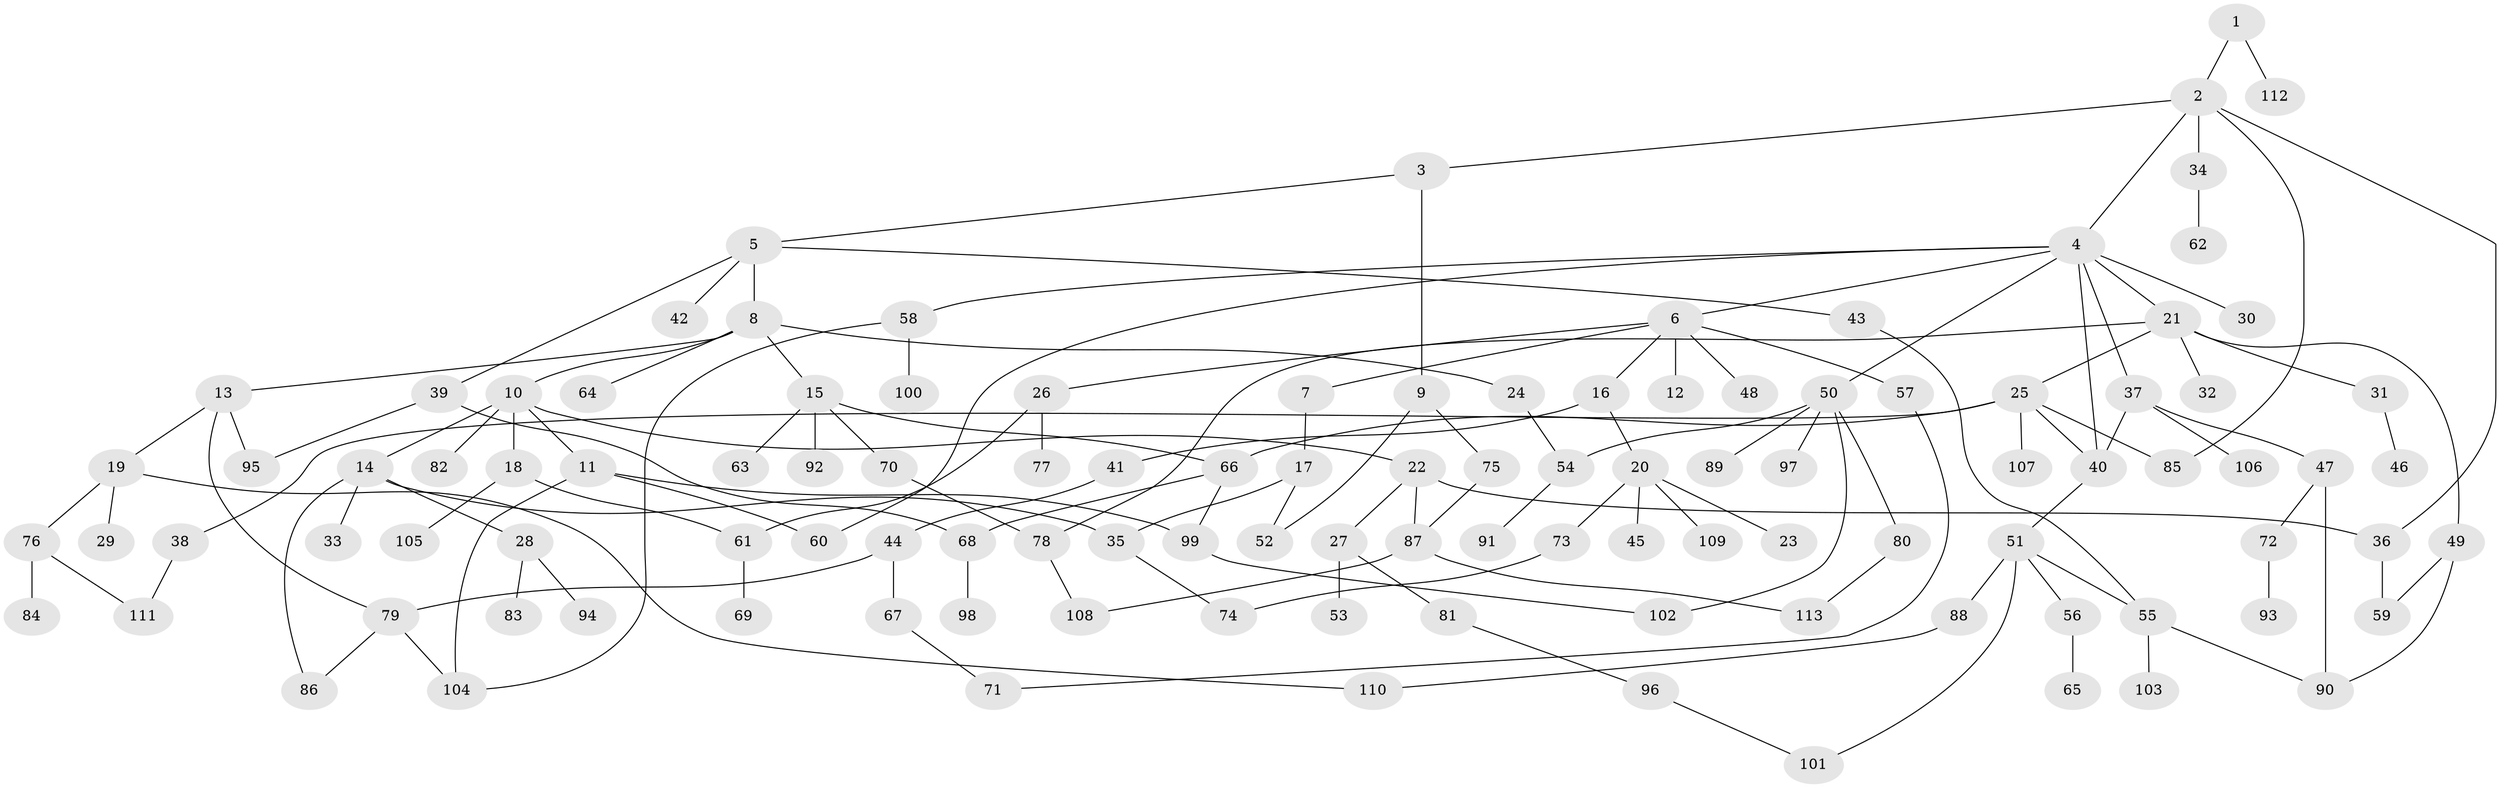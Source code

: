 // Generated by graph-tools (version 1.1) at 2025/34/03/09/25 02:34:03]
// undirected, 113 vertices, 143 edges
graph export_dot {
graph [start="1"]
  node [color=gray90,style=filled];
  1;
  2;
  3;
  4;
  5;
  6;
  7;
  8;
  9;
  10;
  11;
  12;
  13;
  14;
  15;
  16;
  17;
  18;
  19;
  20;
  21;
  22;
  23;
  24;
  25;
  26;
  27;
  28;
  29;
  30;
  31;
  32;
  33;
  34;
  35;
  36;
  37;
  38;
  39;
  40;
  41;
  42;
  43;
  44;
  45;
  46;
  47;
  48;
  49;
  50;
  51;
  52;
  53;
  54;
  55;
  56;
  57;
  58;
  59;
  60;
  61;
  62;
  63;
  64;
  65;
  66;
  67;
  68;
  69;
  70;
  71;
  72;
  73;
  74;
  75;
  76;
  77;
  78;
  79;
  80;
  81;
  82;
  83;
  84;
  85;
  86;
  87;
  88;
  89;
  90;
  91;
  92;
  93;
  94;
  95;
  96;
  97;
  98;
  99;
  100;
  101;
  102;
  103;
  104;
  105;
  106;
  107;
  108;
  109;
  110;
  111;
  112;
  113;
  1 -- 2;
  1 -- 112;
  2 -- 3;
  2 -- 4;
  2 -- 34;
  2 -- 85;
  2 -- 36;
  3 -- 5;
  3 -- 9;
  4 -- 6;
  4 -- 21;
  4 -- 30;
  4 -- 37;
  4 -- 50;
  4 -- 58;
  4 -- 60;
  4 -- 40;
  5 -- 8;
  5 -- 39;
  5 -- 42;
  5 -- 43;
  6 -- 7;
  6 -- 12;
  6 -- 16;
  6 -- 26;
  6 -- 48;
  6 -- 57;
  7 -- 17;
  8 -- 10;
  8 -- 13;
  8 -- 15;
  8 -- 24;
  8 -- 64;
  9 -- 52;
  9 -- 75;
  10 -- 11;
  10 -- 14;
  10 -- 18;
  10 -- 22;
  10 -- 82;
  11 -- 99;
  11 -- 104;
  11 -- 60;
  13 -- 19;
  13 -- 95;
  13 -- 79;
  14 -- 28;
  14 -- 33;
  14 -- 35;
  14 -- 86;
  15 -- 63;
  15 -- 66;
  15 -- 70;
  15 -- 92;
  16 -- 20;
  16 -- 41;
  17 -- 35;
  17 -- 52;
  18 -- 105;
  18 -- 61;
  19 -- 29;
  19 -- 76;
  19 -- 110;
  20 -- 23;
  20 -- 45;
  20 -- 73;
  20 -- 109;
  21 -- 25;
  21 -- 31;
  21 -- 32;
  21 -- 49;
  21 -- 78;
  22 -- 27;
  22 -- 36;
  22 -- 87;
  24 -- 54;
  25 -- 38;
  25 -- 107;
  25 -- 40;
  25 -- 66;
  25 -- 85;
  26 -- 61;
  26 -- 77;
  27 -- 53;
  27 -- 81;
  28 -- 83;
  28 -- 94;
  31 -- 46;
  34 -- 62;
  35 -- 74;
  36 -- 59;
  37 -- 40;
  37 -- 47;
  37 -- 106;
  38 -- 111;
  39 -- 68;
  39 -- 95;
  40 -- 51;
  41 -- 44;
  43 -- 55;
  44 -- 67;
  44 -- 79;
  47 -- 72;
  47 -- 90;
  49 -- 59;
  49 -- 90;
  50 -- 54;
  50 -- 80;
  50 -- 89;
  50 -- 97;
  50 -- 102;
  51 -- 55;
  51 -- 56;
  51 -- 88;
  51 -- 101;
  54 -- 91;
  55 -- 90;
  55 -- 103;
  56 -- 65;
  57 -- 71;
  58 -- 100;
  58 -- 104;
  61 -- 69;
  66 -- 99;
  66 -- 68;
  67 -- 71;
  68 -- 98;
  70 -- 78;
  72 -- 93;
  73 -- 74;
  75 -- 87;
  76 -- 84;
  76 -- 111;
  78 -- 108;
  79 -- 86;
  79 -- 104;
  80 -- 113;
  81 -- 96;
  87 -- 108;
  87 -- 113;
  88 -- 110;
  96 -- 101;
  99 -- 102;
}
